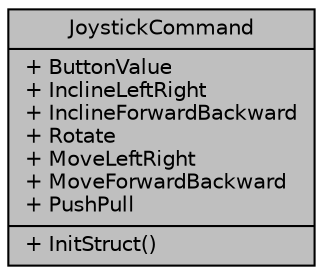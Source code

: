 digraph "JoystickCommand"
{
  edge [fontname="Helvetica",fontsize="10",labelfontname="Helvetica",labelfontsize="10"];
  node [fontname="Helvetica",fontsize="10",shape=record];
  Node1 [label="{JoystickCommand\n|+ ButtonValue\l+ InclineLeftRight\l+ InclineForwardBackward\l+ Rotate\l+ MoveLeftRight\l+ MoveForwardBackward\l+ PushPull\l|+ InitStruct()\l}",height=0.2,width=0.4,color="black", fillcolor="grey75", style="filled", fontcolor="black"];
}

